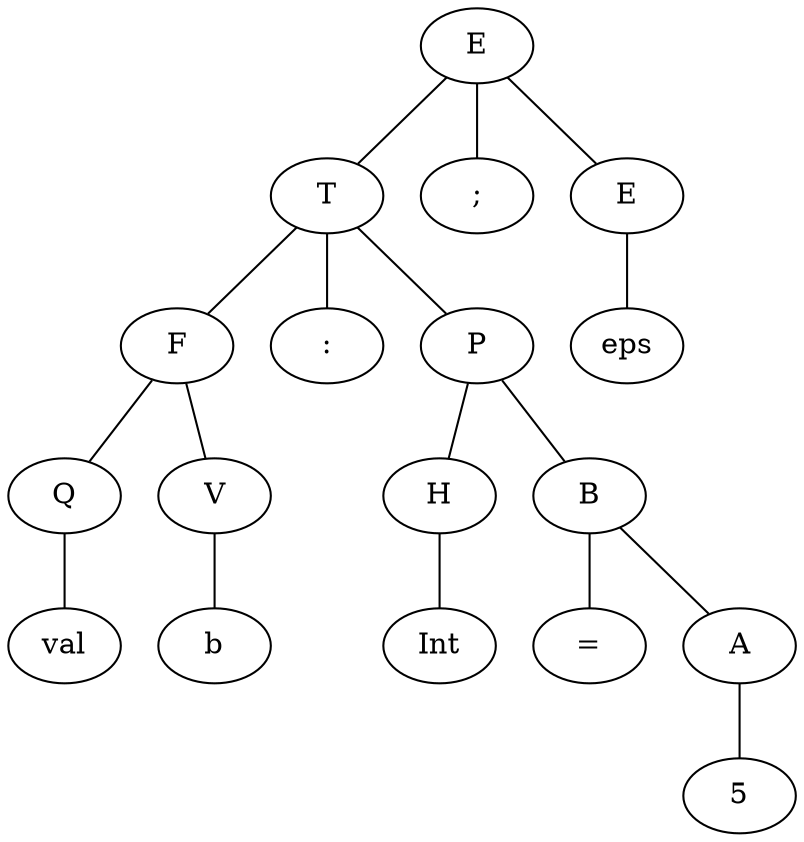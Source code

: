 graph { 
T0;
T0 [label="E"];
T0--T1;
T1;
T1 [label="T"];
T1--T2;
T2;
T2 [label="F"];
T2--T3;
T3;
T3 [label="Q"];
T3--T4;
T4;
T4 [label="val"];
T2--T5;
T5;
T5 [label="V"];
T5--T6;
T6;
T6 [label="b"];
T1--T7;
T7;
T7 [label=":"];
T1--T8;
T8;
T8 [label="P"];
T8--T9;
T9;
T9 [label="H"];
T9--T10;
T10;
T10 [label="Int"];
T8--T11;
T11;
T11 [label="B"];
T11--T12;
T12;
T12 [label="="];
T11--T13;
T13;
T13 [label="A"];
T13--T14;
T14;
T14 [label="5"];
T0--T15;
T15;
T15 [label=";"];
T0--T16;
T16;
T16 [label="E"];
T16--T17;
T17;
T17 [label="eps"];
 }